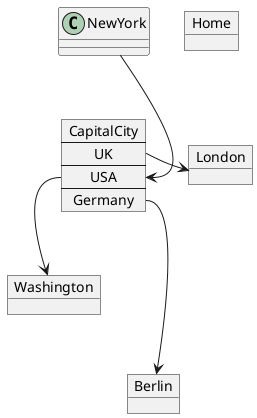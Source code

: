 @startuml
'https://plantuml.com/object-diagram

object London
object Washington
object Berlin
object Home

map CapitalCity {
 UK *-> London
 USA *--> Washington
 Germany *---> Berlin
}

NewYork --> CapitalCity::USA
@enduml
